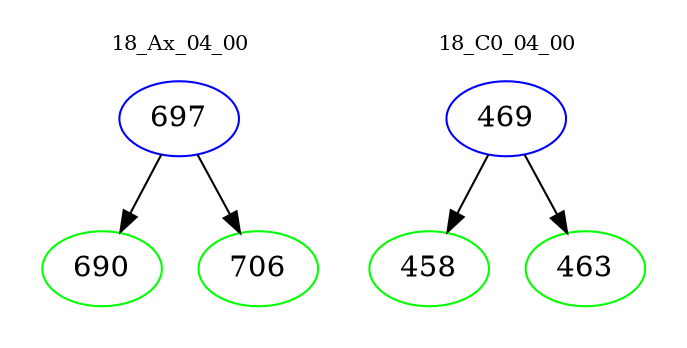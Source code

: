 digraph{
subgraph cluster_0 {
color = white
label = "18_Ax_04_00";
fontsize=10;
T0_697 [label="697", color="blue"]
T0_697 -> T0_690 [color="black"]
T0_690 [label="690", color="green"]
T0_697 -> T0_706 [color="black"]
T0_706 [label="706", color="green"]
}
subgraph cluster_1 {
color = white
label = "18_C0_04_00";
fontsize=10;
T1_469 [label="469", color="blue"]
T1_469 -> T1_458 [color="black"]
T1_458 [label="458", color="green"]
T1_469 -> T1_463 [color="black"]
T1_463 [label="463", color="green"]
}
}

